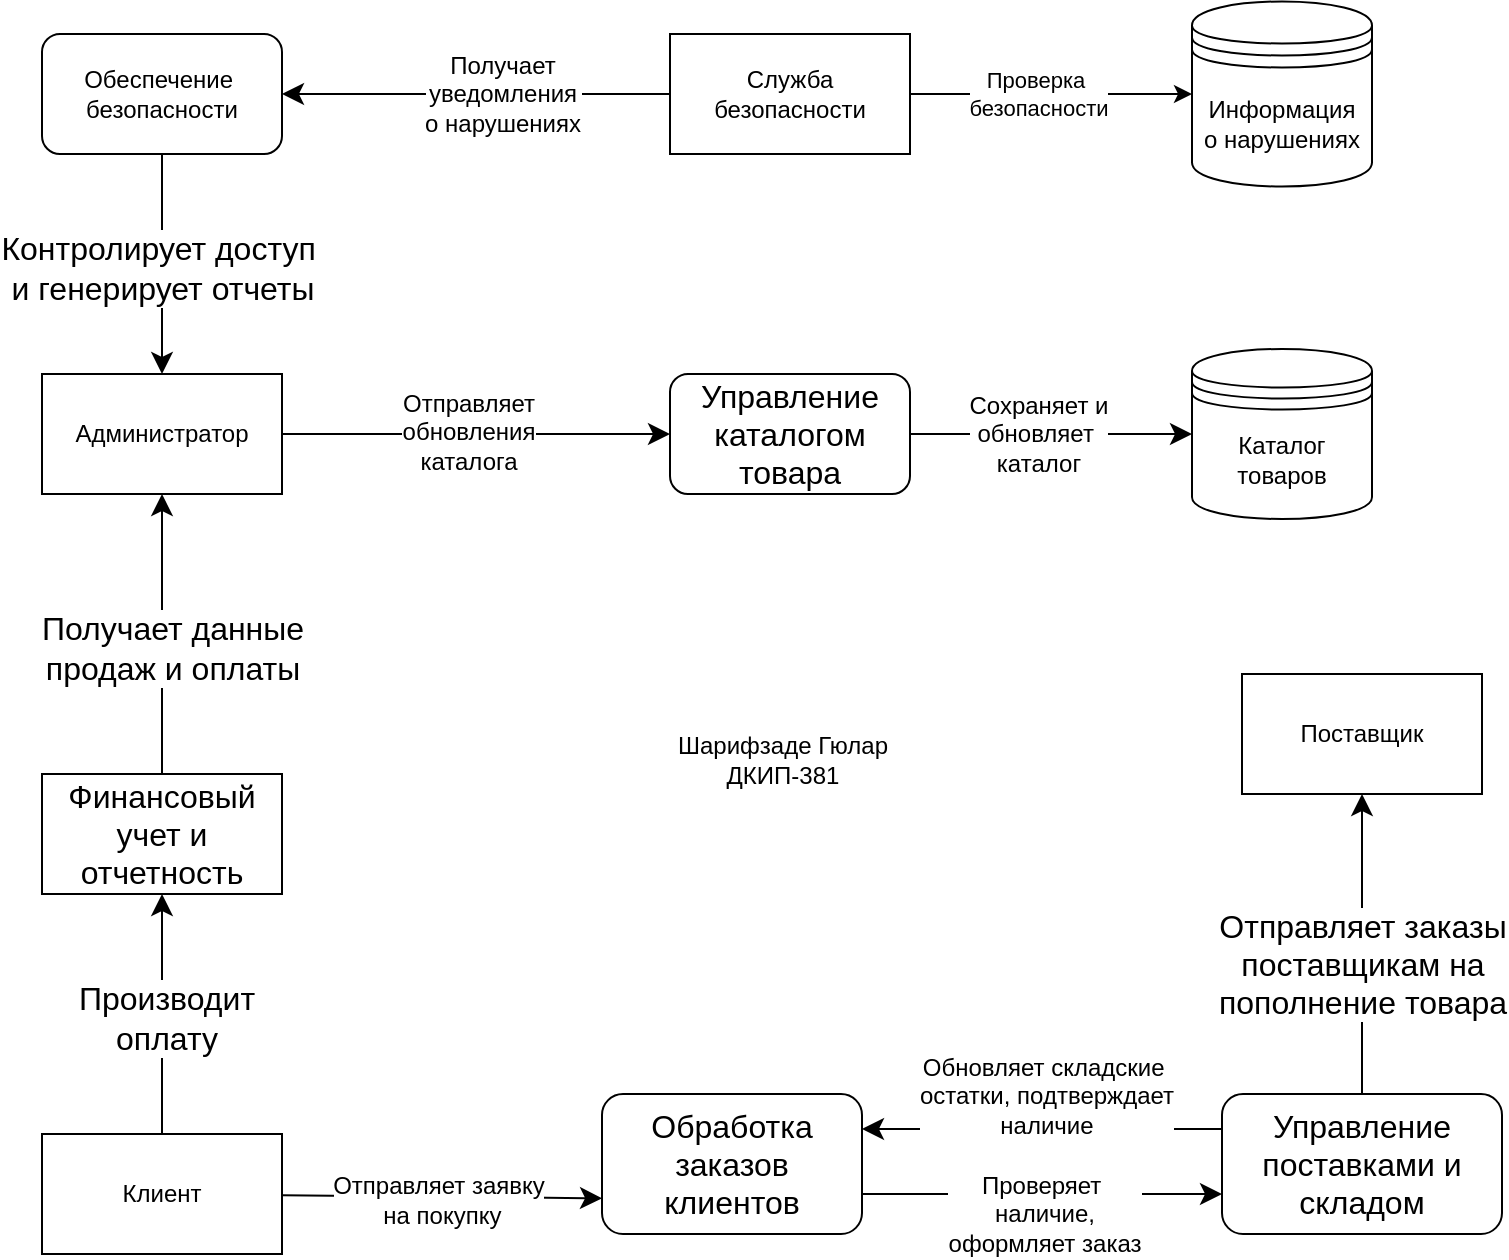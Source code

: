 <mxfile version="28.2.5">
  <diagram name="Страница — 1" id="gX8MxNKpgYdfbyds3_O8">
    <mxGraphModel dx="827" dy="1104" grid="1" gridSize="10" guides="1" tooltips="1" connect="1" arrows="1" fold="1" page="1" pageScale="1" pageWidth="827" pageHeight="1169" math="0" shadow="0">
      <root>
        <mxCell id="0" />
        <mxCell id="1" parent="0" />
        <mxCell id="r-35M36EyAP5MWoKui4L-4" style="edgeStyle=none;curved=1;rounded=0;orthogonalLoop=1;jettySize=auto;html=1;exitX=1;exitY=0.5;exitDx=0;exitDy=0;entryX=0;entryY=0.5;entryDx=0;entryDy=0;fontSize=12;startSize=8;endSize=8;" parent="1" source="r-35M36EyAP5MWoKui4L-1" target="r-35M36EyAP5MWoKui4L-41" edge="1">
          <mxGeometry relative="1" as="geometry">
            <mxPoint x="294" y="740" as="targetPoint" />
          </mxGeometry>
        </mxCell>
        <mxCell id="r-35M36EyAP5MWoKui4L-11" value="Отправляет&lt;div&gt;обновления&lt;/div&gt;&lt;div&gt;каталога&lt;/div&gt;" style="edgeLabel;html=1;align=center;verticalAlign=middle;resizable=0;points=[];fontSize=12;" parent="r-35M36EyAP5MWoKui4L-4" vertex="1" connectable="0">
          <mxGeometry x="-0.045" y="1" relative="1" as="geometry">
            <mxPoint as="offset" />
          </mxGeometry>
        </mxCell>
        <mxCell id="r-35M36EyAP5MWoKui4L-1" value="Администратор" style="rounded=0;whiteSpace=wrap;html=1;" parent="1" vertex="1">
          <mxGeometry x="40" y="710" width="120" height="60" as="geometry" />
        </mxCell>
        <mxCell id="r-35M36EyAP5MWoKui4L-7" style="edgeStyle=none;curved=1;rounded=0;orthogonalLoop=1;jettySize=auto;html=1;fontSize=12;startSize=8;endSize=8;" parent="1" source="r-35M36EyAP5MWoKui4L-2" edge="1">
          <mxGeometry relative="1" as="geometry">
            <mxPoint x="320" y="1122.143" as="targetPoint" />
          </mxGeometry>
        </mxCell>
        <mxCell id="r-35M36EyAP5MWoKui4L-10" value="Отправляет заявку&lt;div&gt;&amp;nbsp;на покупку&lt;/div&gt;" style="edgeLabel;html=1;align=center;verticalAlign=middle;resizable=0;points=[];fontSize=12;" parent="r-35M36EyAP5MWoKui4L-7" vertex="1" connectable="0">
          <mxGeometry x="-0.025" y="-1" relative="1" as="geometry">
            <mxPoint as="offset" />
          </mxGeometry>
        </mxCell>
        <mxCell id="r-35M36EyAP5MWoKui4L-39" value="" style="edgeStyle=none;curved=1;rounded=0;orthogonalLoop=1;jettySize=auto;html=1;fontSize=12;startSize=8;endSize=8;" parent="1" source="r-35M36EyAP5MWoKui4L-2" target="r-35M36EyAP5MWoKui4L-35" edge="1">
          <mxGeometry relative="1" as="geometry" />
        </mxCell>
        <mxCell id="r-35M36EyAP5MWoKui4L-40" value="&lt;span style=&quot;font-family: Arial, sans-serif; font-size: medium; text-align: start; text-wrap-mode: wrap;&quot;&gt;Производит&lt;/span&gt;&lt;div&gt;&lt;span style=&quot;font-family: Arial, sans-serif; font-size: medium; text-align: start; text-wrap-mode: wrap;&quot;&gt;оплату&lt;/span&gt;&lt;/div&gt;" style="edgeLabel;html=1;align=center;verticalAlign=middle;resizable=0;points=[];fontSize=12;" parent="r-35M36EyAP5MWoKui4L-39" vertex="1" connectable="0">
          <mxGeometry x="-0.025" y="-2" relative="1" as="geometry">
            <mxPoint as="offset" />
          </mxGeometry>
        </mxCell>
        <mxCell id="r-35M36EyAP5MWoKui4L-2" value="Клиент" style="rounded=0;whiteSpace=wrap;html=1;" parent="1" vertex="1">
          <mxGeometry x="40" y="1090" width="120" height="60" as="geometry" />
        </mxCell>
        <mxCell id="r-35M36EyAP5MWoKui4L-12" style="edgeStyle=none;curved=1;rounded=0;orthogonalLoop=1;jettySize=auto;html=1;exitX=1;exitY=0.5;exitDx=0;exitDy=0;fontSize=12;startSize=8;endSize=8;entryX=0;entryY=0.5;entryDx=0;entryDy=0;" parent="1" target="r-35M36EyAP5MWoKui4L-13" edge="1">
          <mxGeometry relative="1" as="geometry">
            <mxPoint x="500" y="780" as="targetPoint" />
            <mxPoint x="414" y="740" as="sourcePoint" />
          </mxGeometry>
        </mxCell>
        <mxCell id="r-35M36EyAP5MWoKui4L-14" value="Сохраняет и&lt;div&gt;обновляет&amp;nbsp;&lt;/div&gt;&lt;div&gt;каталог&lt;/div&gt;" style="edgeLabel;html=1;align=center;verticalAlign=middle;resizable=0;points=[];fontSize=12;" parent="r-35M36EyAP5MWoKui4L-12" vertex="1" connectable="0">
          <mxGeometry x="-0.189" y="-2" relative="1" as="geometry">
            <mxPoint x="42" y="-2" as="offset" />
          </mxGeometry>
        </mxCell>
        <mxCell id="r-35M36EyAP5MWoKui4L-17" style="edgeStyle=none;curved=1;rounded=0;orthogonalLoop=1;jettySize=auto;html=1;exitX=1;exitY=0.5;exitDx=0;exitDy=0;entryX=0;entryY=0.5;entryDx=0;entryDy=0;fontSize=12;startSize=8;endSize=8;" parent="1" edge="1">
          <mxGeometry relative="1" as="geometry">
            <mxPoint x="440" y="1120" as="sourcePoint" />
            <mxPoint x="630" y="1120" as="targetPoint" />
          </mxGeometry>
        </mxCell>
        <mxCell id="r-35M36EyAP5MWoKui4L-18" value="Проверяет&amp;nbsp;&lt;div&gt;наличие,&lt;div&gt;оформляет заказ&lt;/div&gt;&lt;/div&gt;" style="edgeLabel;html=1;align=center;verticalAlign=middle;resizable=0;points=[];fontSize=12;" parent="r-35M36EyAP5MWoKui4L-17" vertex="1" connectable="0">
          <mxGeometry x="-0.067" relative="1" as="geometry">
            <mxPoint x="12" y="10" as="offset" />
          </mxGeometry>
        </mxCell>
        <mxCell id="r-35M36EyAP5MWoKui4L-13" value="Каталог&lt;div&gt;товаров&lt;/div&gt;" style="shape=datastore;whiteSpace=wrap;html=1;" parent="1" vertex="1">
          <mxGeometry x="615" y="697.5" width="90" height="85" as="geometry" />
        </mxCell>
        <mxCell id="r-35M36EyAP5MWoKui4L-22" style="edgeStyle=none;curved=1;rounded=0;orthogonalLoop=1;jettySize=auto;html=1;exitX=0;exitY=0.25;exitDx=0;exitDy=0;entryX=1;entryY=0.25;entryDx=0;entryDy=0;fontSize=12;startSize=8;endSize=8;" parent="1" target="r-35M36EyAP5MWoKui4L-21" edge="1">
          <mxGeometry relative="1" as="geometry">
            <mxPoint x="630" y="1087.5" as="sourcePoint" />
          </mxGeometry>
        </mxCell>
        <mxCell id="r-35M36EyAP5MWoKui4L-24" value="Обновляет складские&amp;nbsp;&lt;div&gt;остатки, подтверждает&lt;/div&gt;&lt;div&gt;наличие&lt;/div&gt;" style="edgeLabel;html=1;align=center;verticalAlign=middle;resizable=0;points=[];fontSize=12;" parent="r-35M36EyAP5MWoKui4L-22" vertex="1" connectable="0">
          <mxGeometry x="-0.022" y="6" relative="1" as="geometry">
            <mxPoint y="-23" as="offset" />
          </mxGeometry>
        </mxCell>
        <mxCell id="r-35M36EyAP5MWoKui4L-26" value="" style="edgeStyle=none;curved=1;rounded=0;orthogonalLoop=1;jettySize=auto;html=1;fontSize=12;startSize=8;endSize=8;" parent="1" target="r-35M36EyAP5MWoKui4L-25" edge="1">
          <mxGeometry relative="1" as="geometry">
            <mxPoint x="700" y="1140" as="sourcePoint" />
          </mxGeometry>
        </mxCell>
        <mxCell id="r-35M36EyAP5MWoKui4L-27" value="&lt;span style=&quot;font-family: Arial, sans-serif; font-size: medium; text-align: start; text-wrap-mode: wrap;&quot;&gt;Отправляет заказы&lt;/span&gt;&lt;div&gt;&lt;span style=&quot;font-family: Arial, sans-serif; font-size: medium; text-align: start; text-wrap-mode: wrap;&quot;&gt;поставщикам&amp;nbsp;&lt;/span&gt;&lt;span style=&quot;font-family: Arial, sans-serif; font-size: medium; text-align: start; text-wrap-mode: wrap; background-color: light-dark(#ffffff, var(--ge-dark-color, #121212)); color: light-dark(rgb(0, 0, 0), rgb(255, 255, 255));&quot;&gt;на&lt;/span&gt;&lt;/div&gt;&lt;div&gt;&lt;span style=&quot;font-family: Arial, sans-serif; font-size: medium; text-align: start; text-wrap-mode: wrap; background-color: light-dark(#ffffff, var(--ge-dark-color, #121212)); color: light-dark(rgb(0, 0, 0), rgb(255, 255, 255));&quot;&gt;пополнение товара&lt;/span&gt;&lt;/div&gt;" style="edgeLabel;html=1;align=center;verticalAlign=middle;resizable=0;points=[];fontSize=12;" parent="r-35M36EyAP5MWoKui4L-26" vertex="1" connectable="0">
          <mxGeometry x="-0.113" y="2" relative="1" as="geometry">
            <mxPoint x="2" y="-38" as="offset" />
          </mxGeometry>
        </mxCell>
        <mxCell id="r-35M36EyAP5MWoKui4L-20" value="&lt;span style=&quot;font-family: Arial, sans-serif; font-size: medium; text-align: start; background-color: rgb(255, 255, 255);&quot;&gt;Управление поставками и складом&lt;/span&gt;" style="rounded=1;whiteSpace=wrap;html=1;" parent="1" vertex="1">
          <mxGeometry x="630" y="1070" width="140" height="70" as="geometry" />
        </mxCell>
        <mxCell id="r-35M36EyAP5MWoKui4L-21" value="&lt;span style=&quot;font-family: Arial, sans-serif; font-size: medium; text-align: start; background-color: rgb(255, 255, 255);&quot;&gt;Обработка заказов клиентов&lt;/span&gt;" style="rounded=1;whiteSpace=wrap;html=1;" parent="1" vertex="1">
          <mxGeometry x="320" y="1070" width="130" height="70" as="geometry" />
        </mxCell>
        <mxCell id="r-35M36EyAP5MWoKui4L-25" value="Поставщик" style="rounded=0;whiteSpace=wrap;html=1;" parent="1" vertex="1">
          <mxGeometry x="640" y="860" width="120" height="60" as="geometry" />
        </mxCell>
        <mxCell id="r-35M36EyAP5MWoKui4L-31" style="edgeStyle=none;curved=1;rounded=0;orthogonalLoop=1;jettySize=auto;html=1;exitX=0;exitY=0.5;exitDx=0;exitDy=0;fontSize=12;startSize=8;endSize=8;" parent="1" source="r-35M36EyAP5MWoKui4L-28" target="r-35M36EyAP5MWoKui4L-29" edge="1">
          <mxGeometry relative="1" as="geometry" />
        </mxCell>
        <mxCell id="r-35M36EyAP5MWoKui4L-32" value="Получает&lt;div&gt;уведомления&lt;/div&gt;&lt;div&gt;о нарушениях&lt;/div&gt;" style="edgeLabel;html=1;align=center;verticalAlign=middle;resizable=0;points=[];fontSize=12;" parent="r-35M36EyAP5MWoKui4L-31" vertex="1" connectable="0">
          <mxGeometry x="0.124" y="-4" relative="1" as="geometry">
            <mxPoint x="25" y="4" as="offset" />
          </mxGeometry>
        </mxCell>
        <mxCell id="u7RMYYYZKevlQnle9KOF-2" style="edgeStyle=orthogonalEdgeStyle;rounded=0;orthogonalLoop=1;jettySize=auto;html=1;exitX=1;exitY=0.5;exitDx=0;exitDy=0;entryX=0;entryY=0.5;entryDx=0;entryDy=0;" edge="1" parent="1" source="r-35M36EyAP5MWoKui4L-28" target="u7RMYYYZKevlQnle9KOF-1">
          <mxGeometry relative="1" as="geometry" />
        </mxCell>
        <mxCell id="u7RMYYYZKevlQnle9KOF-3" value="Проверка&amp;nbsp;&lt;div&gt;безопасности&lt;/div&gt;" style="edgeLabel;html=1;align=center;verticalAlign=middle;resizable=0;points=[];" vertex="1" connectable="0" parent="u7RMYYYZKevlQnle9KOF-2">
          <mxGeometry x="-0.096" relative="1" as="geometry">
            <mxPoint as="offset" />
          </mxGeometry>
        </mxCell>
        <mxCell id="r-35M36EyAP5MWoKui4L-28" value="Служба безопасности" style="rounded=0;whiteSpace=wrap;html=1;" parent="1" vertex="1">
          <mxGeometry x="354" y="540" width="120" height="60" as="geometry" />
        </mxCell>
        <mxCell id="r-35M36EyAP5MWoKui4L-33" style="edgeStyle=none;curved=1;rounded=0;orthogonalLoop=1;jettySize=auto;html=1;exitX=0.5;exitY=1;exitDx=0;exitDy=0;entryX=0.5;entryY=0;entryDx=0;entryDy=0;fontSize=12;startSize=8;endSize=8;" parent="1" source="r-35M36EyAP5MWoKui4L-29" target="r-35M36EyAP5MWoKui4L-1" edge="1">
          <mxGeometry relative="1" as="geometry" />
        </mxCell>
        <mxCell id="r-35M36EyAP5MWoKui4L-34" value="&lt;span style=&quot;font-family: Arial, sans-serif; font-size: medium; text-align: start; text-wrap-mode: wrap;&quot;&gt;Контролирует доступ&amp;nbsp;&lt;/span&gt;&lt;div&gt;&lt;span style=&quot;font-family: Arial, sans-serif; font-size: medium; text-align: start; text-wrap-mode: wrap;&quot;&gt;и генерирует отчеты&lt;/span&gt;&lt;/div&gt;" style="edgeLabel;html=1;align=center;verticalAlign=middle;resizable=0;points=[];fontSize=12;" parent="r-35M36EyAP5MWoKui4L-33" vertex="1" connectable="0">
          <mxGeometry x="0.037" relative="1" as="geometry">
            <mxPoint as="offset" />
          </mxGeometry>
        </mxCell>
        <mxCell id="r-35M36EyAP5MWoKui4L-29" value="Обеспечение&amp;nbsp;&lt;div&gt;безопасности&lt;/div&gt;" style="rounded=1;whiteSpace=wrap;html=1;" parent="1" vertex="1">
          <mxGeometry x="40" y="540" width="120" height="60" as="geometry" />
        </mxCell>
        <mxCell id="r-35M36EyAP5MWoKui4L-36" value="" style="edgeStyle=none;curved=1;rounded=0;orthogonalLoop=1;jettySize=auto;html=1;fontSize=12;startSize=8;endSize=8;" parent="1" source="r-35M36EyAP5MWoKui4L-35" target="r-35M36EyAP5MWoKui4L-1" edge="1">
          <mxGeometry relative="1" as="geometry" />
        </mxCell>
        <mxCell id="r-35M36EyAP5MWoKui4L-38" value="&lt;span style=&quot;font-family: Arial, sans-serif; font-size: medium; text-align: start; text-wrap-mode: wrap;&quot;&gt;Получает данные&lt;/span&gt;&lt;div&gt;&lt;span style=&quot;font-family: Arial, sans-serif; font-size: medium; text-align: start; text-wrap-mode: wrap;&quot;&gt;продаж и оплаты&lt;/span&gt;&lt;/div&gt;" style="edgeLabel;html=1;align=center;verticalAlign=middle;resizable=0;points=[];fontSize=12;" parent="r-35M36EyAP5MWoKui4L-36" vertex="1" connectable="0">
          <mxGeometry x="-0.097" y="-5" relative="1" as="geometry">
            <mxPoint as="offset" />
          </mxGeometry>
        </mxCell>
        <mxCell id="r-35M36EyAP5MWoKui4L-35" value="&lt;span style=&quot;font-family: Arial, sans-serif; font-size: medium; text-align: start; background-color: rgb(255, 255, 255);&quot;&gt;Финансовый учет и отчетность&lt;/span&gt;" style="rounded=0;whiteSpace=wrap;html=1;" parent="1" vertex="1">
          <mxGeometry x="40" y="910" width="120" height="60" as="geometry" />
        </mxCell>
        <mxCell id="r-35M36EyAP5MWoKui4L-41" value="&lt;span style=&quot;font-family: Arial, sans-serif; font-size: medium; text-align: start; background-color: rgb(255, 255, 255);&quot;&gt;Управление каталогом товара&lt;/span&gt;" style="rounded=1;whiteSpace=wrap;html=1;" parent="1" vertex="1">
          <mxGeometry x="354" y="710" width="120" height="60" as="geometry" />
        </mxCell>
        <mxCell id="u7RMYYYZKevlQnle9KOF-1" value="Информация&lt;div&gt;о нарушениях&lt;/div&gt;" style="shape=datastore;whiteSpace=wrap;html=1;" vertex="1" parent="1">
          <mxGeometry x="615" y="523.75" width="90" height="92.5" as="geometry" />
        </mxCell>
        <mxCell id="u7RMYYYZKevlQnle9KOF-4" value="Шарифзаде Гюлар&lt;div&gt;ДКИП-381&lt;/div&gt;" style="text;html=1;align=center;verticalAlign=middle;resizable=0;points=[];autosize=1;strokeColor=none;fillColor=none;" vertex="1" parent="1">
          <mxGeometry x="345" y="883" width="130" height="40" as="geometry" />
        </mxCell>
      </root>
    </mxGraphModel>
  </diagram>
</mxfile>
